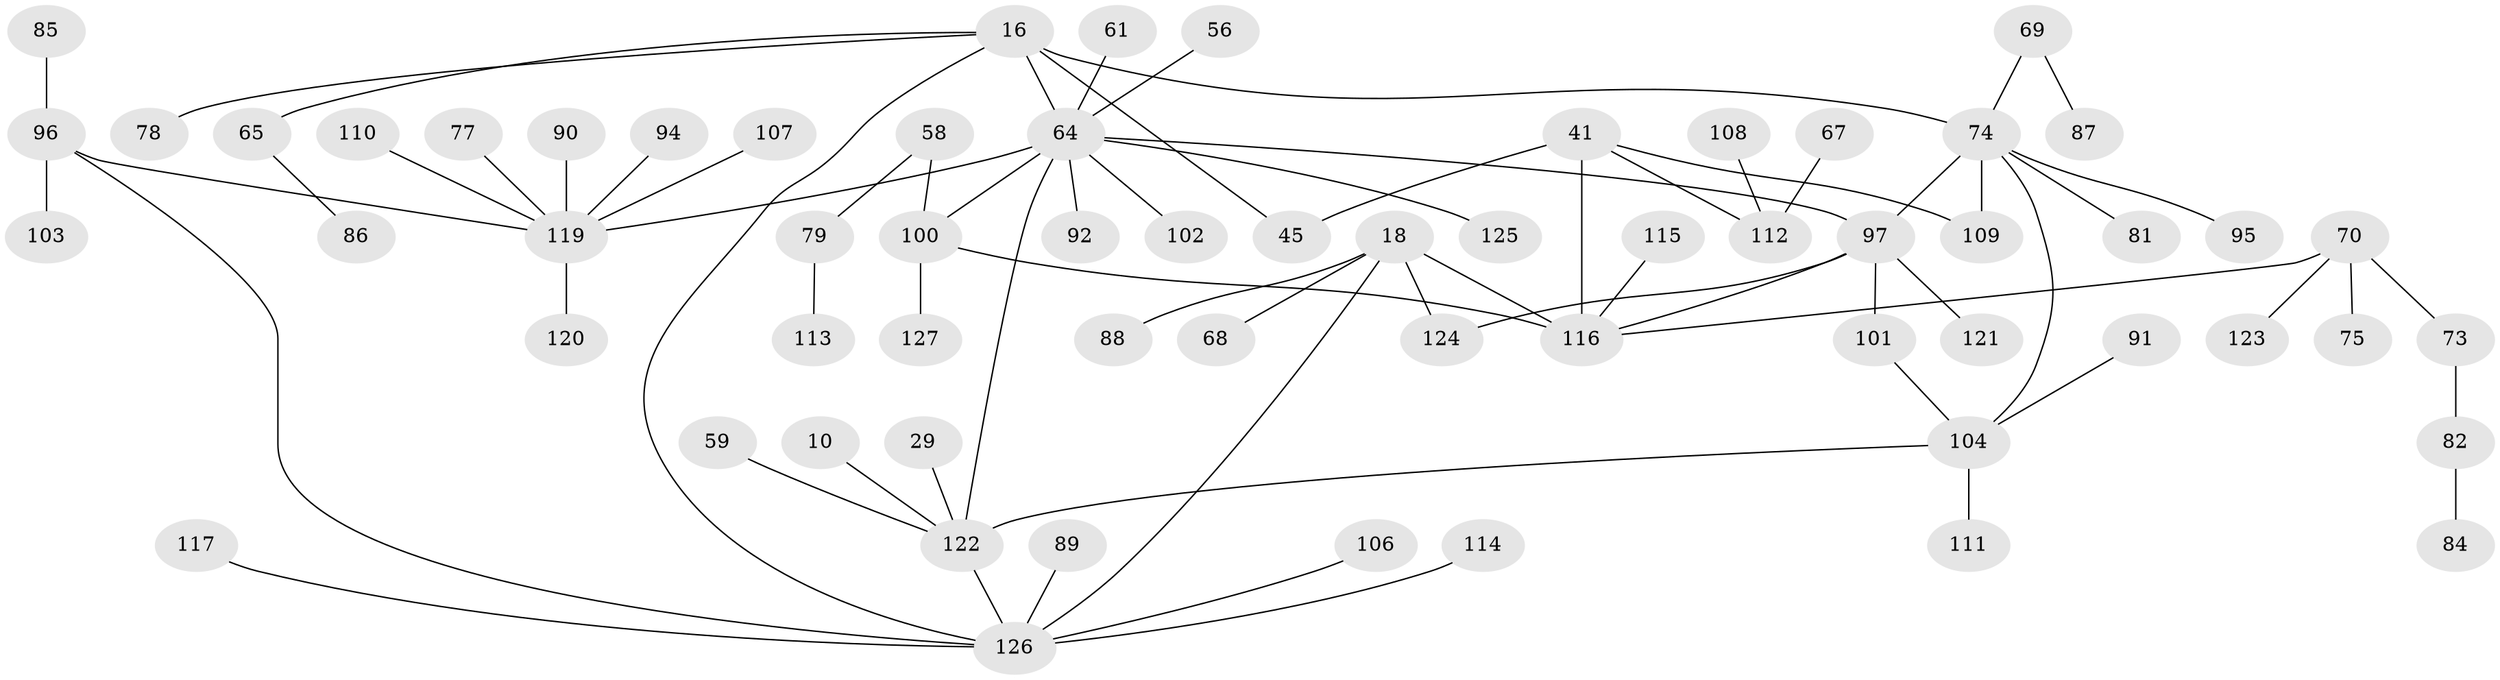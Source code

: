 // original degree distribution, {7: 0.007874015748031496, 6: 0.023622047244094488, 3: 0.14173228346456693, 8: 0.015748031496062992, 4: 0.06299212598425197, 5: 0.05511811023622047, 2: 0.2677165354330709, 1: 0.4251968503937008}
// Generated by graph-tools (version 1.1) at 2025/41/03/09/25 04:41:41]
// undirected, 63 vertices, 72 edges
graph export_dot {
graph [start="1"]
  node [color=gray90,style=filled];
  10;
  16 [super="+2"];
  18;
  29;
  41;
  45;
  56;
  58;
  59 [super="+27"];
  61 [super="+24"];
  64 [super="+1+4"];
  65;
  67;
  68;
  69;
  70 [super="+35+49"];
  73;
  74 [super="+14+9+30+52"];
  75;
  77;
  78;
  79;
  81;
  82;
  84;
  85;
  86;
  87;
  88;
  89;
  90;
  91;
  92;
  94;
  95;
  96 [super="+33"];
  97 [super="+72+11"];
  100 [super="+26+31+54+57"];
  101;
  102;
  103;
  104 [super="+71"];
  106;
  107;
  108;
  109;
  110;
  111;
  112 [super="+55"];
  113;
  114;
  115;
  116 [super="+13"];
  117 [super="+34+39"];
  119 [super="+105+80+51+118"];
  120;
  121;
  122 [super="+7+19"];
  123;
  124;
  125;
  126 [super="+93+98+36+37+99"];
  127;
  10 -- 122;
  16 -- 45;
  16 -- 64 [weight=2];
  16 -- 65;
  16 -- 78;
  16 -- 74 [weight=2];
  16 -- 126;
  18 -- 68;
  18 -- 88;
  18 -- 124;
  18 -- 116 [weight=2];
  18 -- 126;
  29 -- 122;
  41 -- 45;
  41 -- 109;
  41 -- 116 [weight=2];
  41 -- 112;
  56 -- 64;
  58 -- 79;
  58 -- 100;
  59 -- 122;
  61 -- 64;
  64 -- 92;
  64 -- 102;
  64 -- 125;
  64 -- 122 [weight=2];
  64 -- 100;
  64 -- 97;
  64 -- 119;
  65 -- 86;
  67 -- 112;
  69 -- 87;
  69 -- 74;
  70 -- 123;
  70 -- 116;
  70 -- 73;
  70 -- 75;
  73 -- 82;
  74 -- 81;
  74 -- 95;
  74 -- 109;
  74 -- 104;
  74 -- 97;
  77 -- 119;
  79 -- 113;
  82 -- 84;
  85 -- 96;
  89 -- 126;
  90 -- 119;
  91 -- 104;
  94 -- 119;
  96 -- 119;
  96 -- 103;
  96 -- 126;
  97 -- 116 [weight=2];
  97 -- 101;
  97 -- 121;
  97 -- 124;
  100 -- 127;
  100 -- 116;
  101 -- 104;
  104 -- 122;
  104 -- 111;
  106 -- 126;
  107 -- 119;
  108 -- 112;
  110 -- 119;
  114 -- 126;
  115 -- 116;
  117 -- 126;
  119 -- 120;
  122 -- 126;
}
